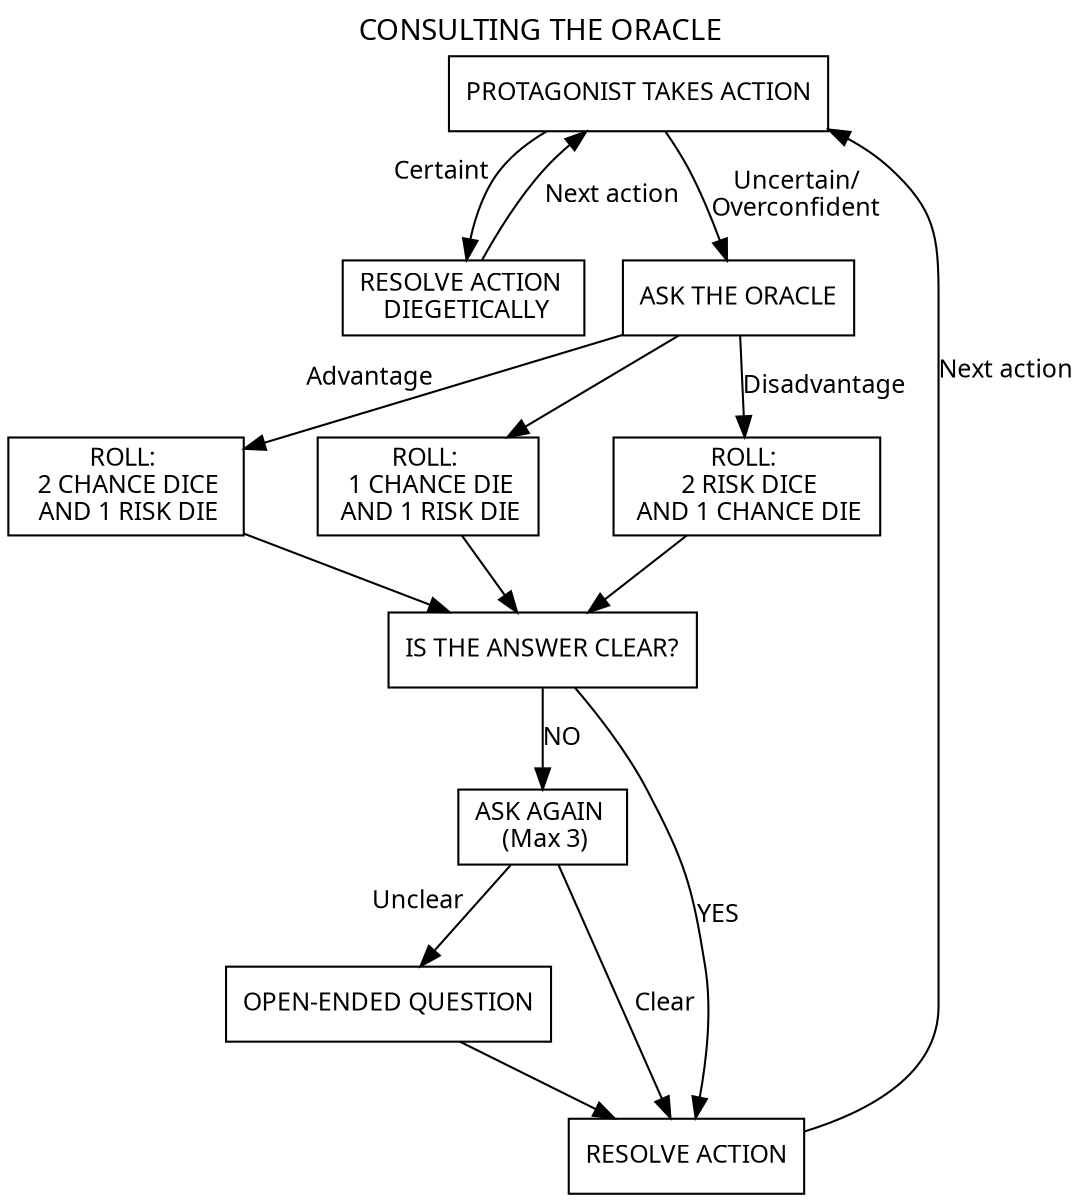 digraph consulting_oracle {
    label = "CONSULTING THE ORACLE";
    labelloc="t";
    fontname="Permanent Marker";
    node [shape="rect", style = "", 
    fontname="Permanent Marker", fontsize=12];
    edge [shape="rect", fontname="Permanent Marker", fontsize=12];
    //splines=false;

    id1[label = "PROTAGONIST TAKES ACTION"];
    id2[label = "RESOLVE ACTION \n DIEGETICALLY"];
    id3[label = "ASK THE ORACLE"];
    id4[label = "ROLL: \n  2 CHANCE DICE \n AND 1 RISK DIE"];
    id5[label = "ROLL: \n  2 RISK DICE \n AND 1 CHANCE DIE"];
    id6[label = "ROLL: \n  1 CHANCE DIE \n AND 1 RISK DIE"];
    id7[label = "IS THE ANSWER CLEAR?"];
    id8[label = "RESOLVE ACTION"];
    id9[label = "ASK AGAIN \n (Max 3)"];
    id10[label = "OPEN-ENDED QUESTION"];

    id1 -> id2 [xlabel = "Certaint"] ;
    id2 -> id1 [label = "Next action"];
    id1 -> id3 [label = "Uncertain/\nOverconfident"];
    id3 -> id4 [xlabel = "Advantage"];
    {rank=same;id4 -> id6 -> id5 [style="invis"]};
    id3 -> id6;
    id3 -> id5 [label = "Disadvantage"];
    id4, id6, id5 -> id7;
    id7 -> id8 [label = "YES"] ;
    id7 -> id9 [label = "NO"];
    id9 -> id8 [label = "Clear"];
    id9 -> id10 [xlabel = "Unclear"];
    id10 -> id8;
    id8 -> id1 [xlabel="Next action"];
}